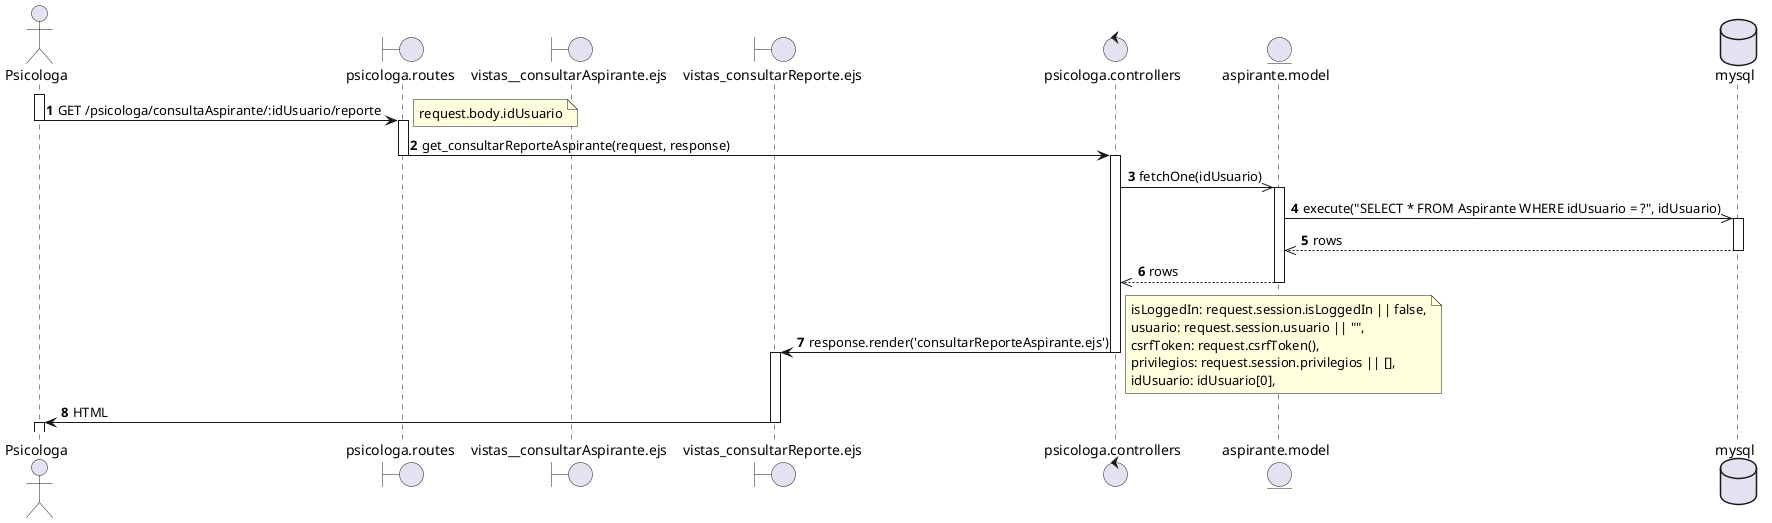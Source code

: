 @startuml   consultarReporteAspirante 7
actor       Psicologa                    as a1
boundary    psicologa.routes             as a2
boundary    vistas__consultarAspirante.ejs  as a3
boundary    vistas_consultarReporte.ejs as a6
control     psicologa.controllers        as a4
entity      aspirante.model              as a7
database    mysql                        as a5

autonumber
activate a1
a1 -> a2: GET /psicologa/consultaAspirante/:idUsuario/reporte
note right
request.body.idUsuario
end note
deactivate a1
activate a2
a2->a4: get_consultarReporteAspirante(request, response)
deactivate a2
activate a4
a4 ->> a7: fetchOne(idUsuario)
activate a7
a7->>a5: execute("SELECT * FROM Aspirante WHERE idUsuario = ?", idUsuario)
activate a5
a5-->>a7: rows
deactivate a5
a7 -->> a4: rows
deactivate a7

a4->a6: response.render('consultarReporteAspirante.ejs')
note right
      isLoggedIn: request.session.isLoggedIn || false,
      usuario: request.session.usuario || "",
      csrfToken: request.csrfToken(),
      privilegios: request.session.privilegios || [],
      idUsuario: idUsuario[0],
end note
deactivate a4
activate a6
a6->a1: HTML
deactivate a6
activate a1

@enduml